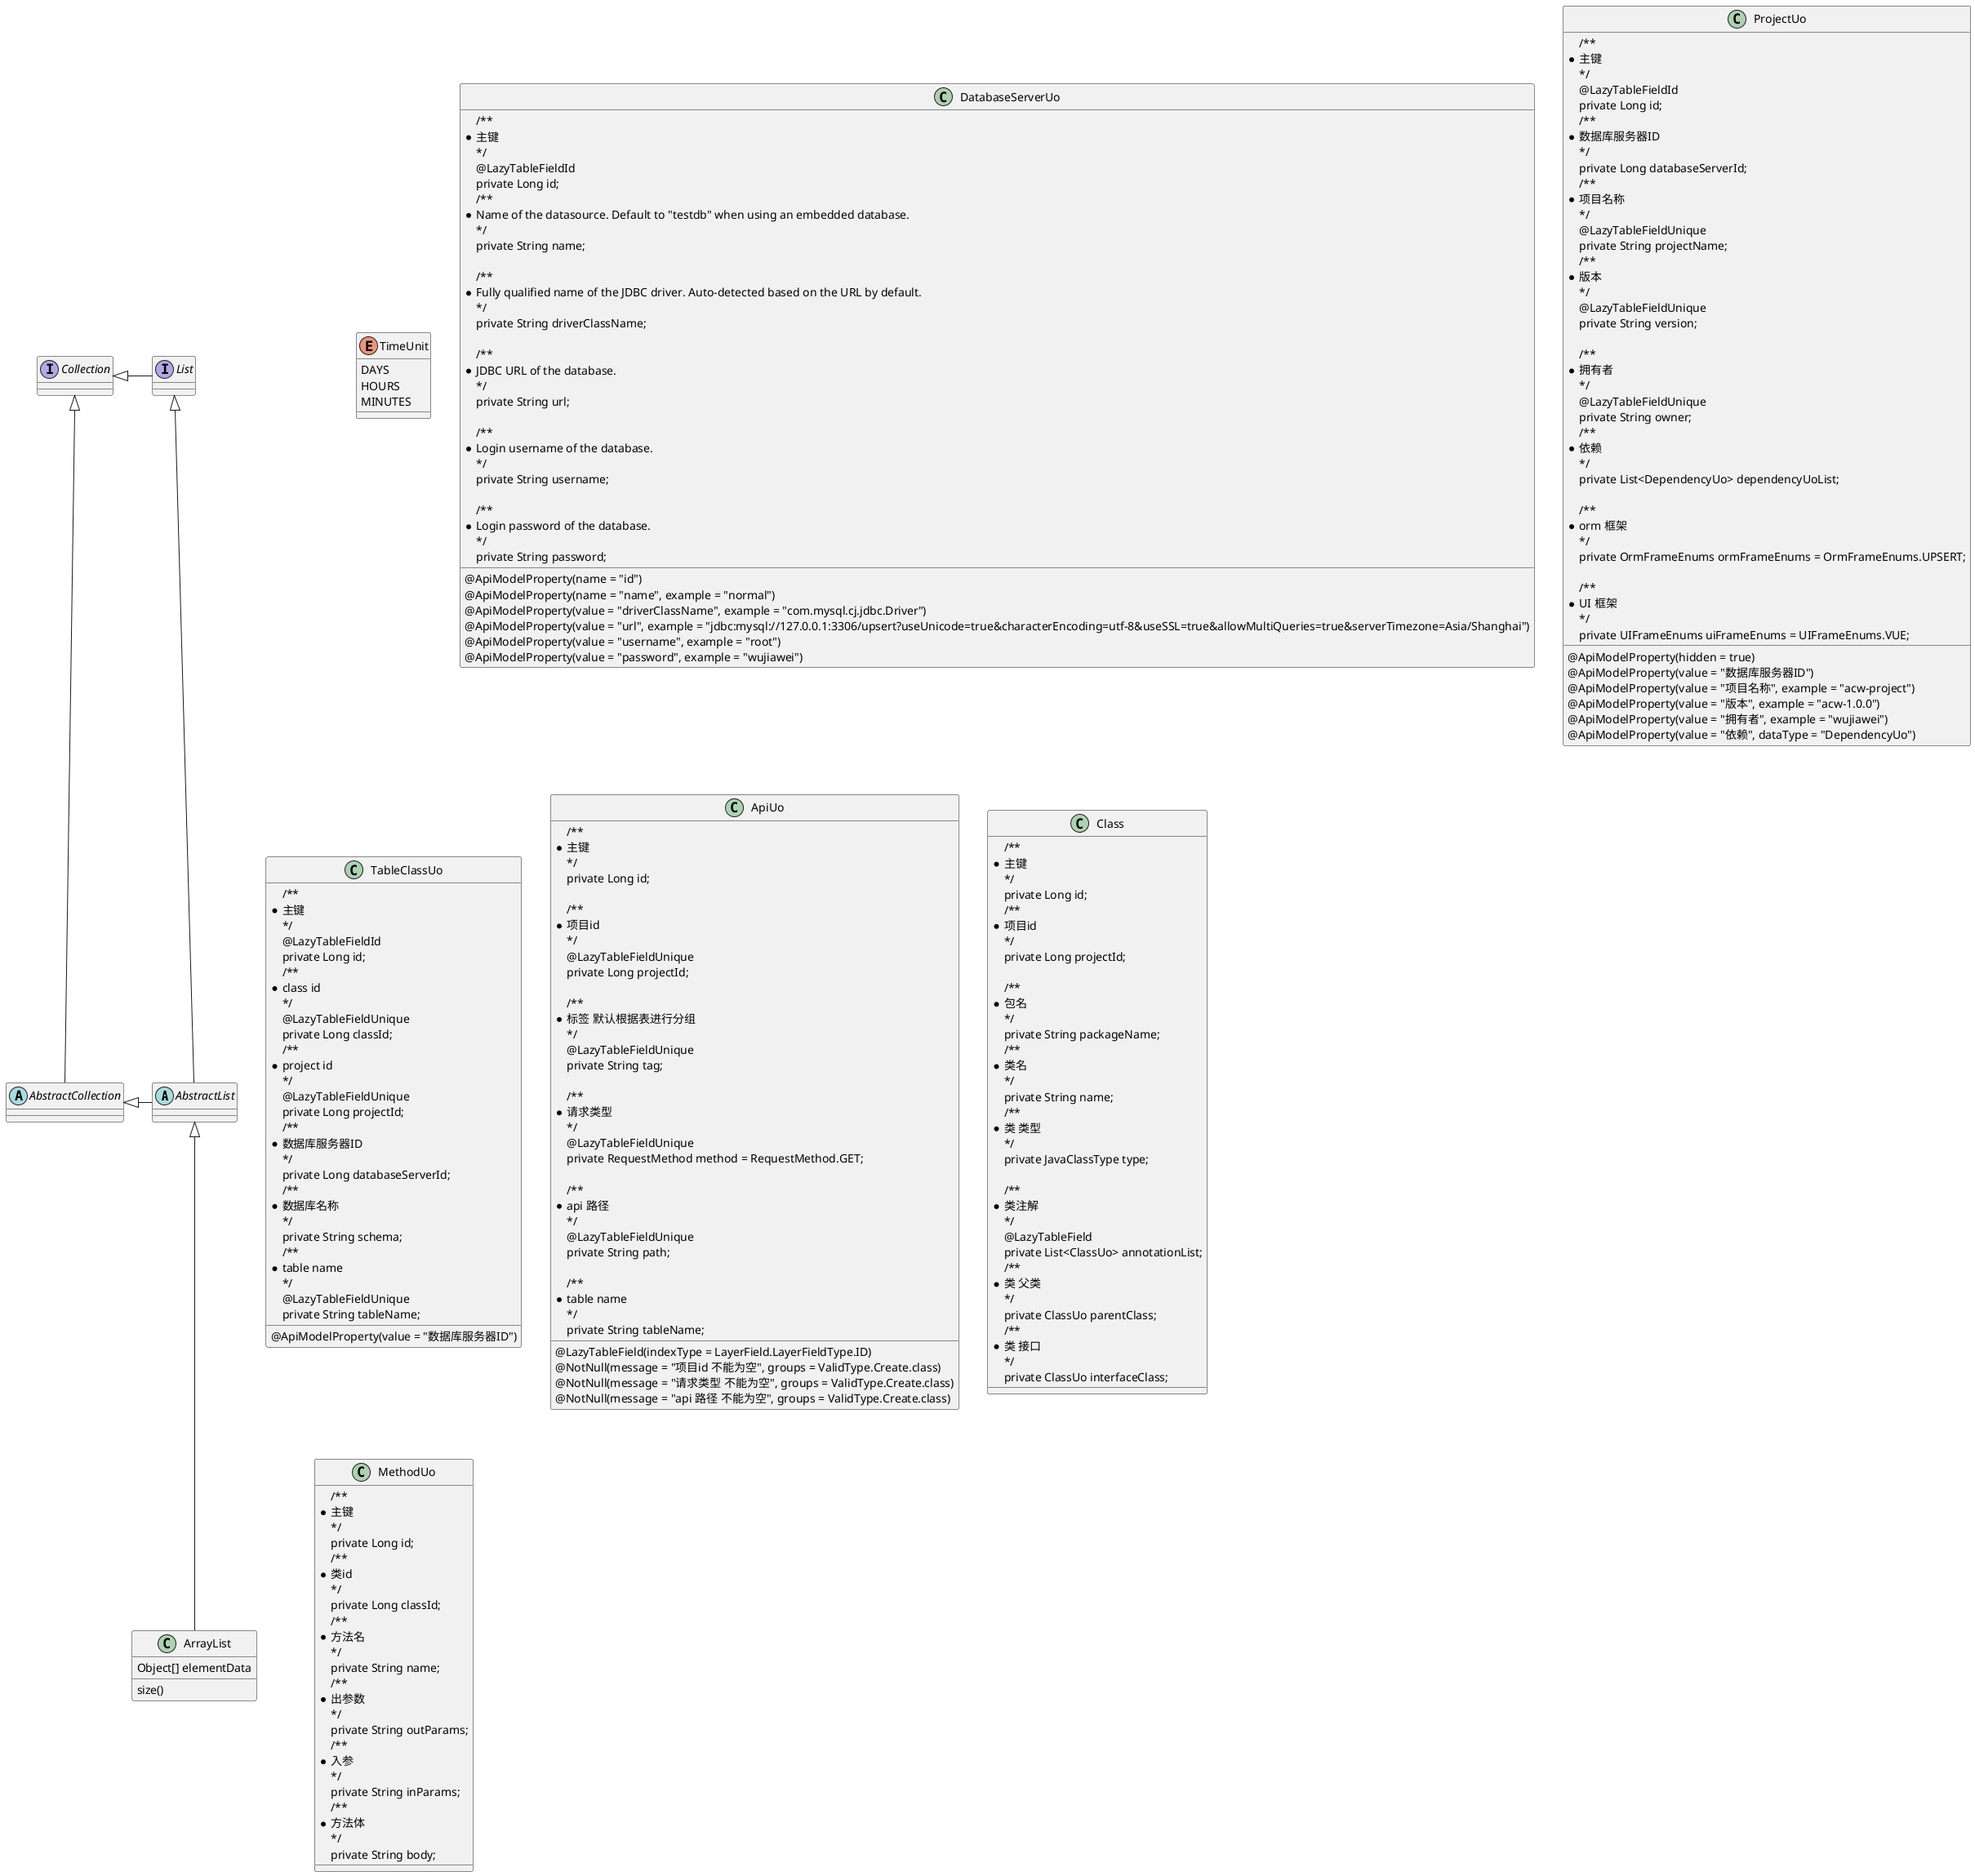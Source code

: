@startuml
'https://plantuml.com/class-diagram

abstract class AbstractList
abstract AbstractCollection
interface List
interface Collection

List <|-- AbstractList
Collection <|-- AbstractCollection

Collection <|- List
AbstractCollection <|- AbstractList
AbstractList <|-- ArrayList

class ArrayList {
Object[] elementData
size()
}

enum TimeUnit {
DAYS
HOURS
MINUTES
}

 class DatabaseServerUo {

    /**
     * 主键
     */
    @LazyTableFieldId
    @ApiModelProperty(name = "id")
    private Long id;
    /**
     * Name of the datasource. Default to "testdb" when using an embedded database.
     */
    @ApiModelProperty(name = "name", example = "normal")
    private String name;

    /**
     * Fully qualified name of the JDBC driver. Auto-detected based on the URL by default.
     */
    @ApiModelProperty(value = "driverClassName", example = "com.mysql.cj.jdbc.Driver")
    private String driverClassName;

    /**
     * JDBC URL of the database.
     */
    @ApiModelProperty(value = "url", example = "jdbc:mysql://127.0.0.1:3306/upsert?useUnicode=true&characterEncoding=utf-8&useSSL=true&allowMultiQueries=true&serverTimezone=Asia/Shanghai")
    private String url;

    /**
     * Login username of the database.
     */
    @ApiModelProperty(value = "username", example = "root")
    private String username;

    /**
     * Login password of the database.
     */
    @ApiModelProperty(value = "password", example = "wujiawei")
    private String password;


}

class ProjectUo {
    /**
     * 主键
     */
    @LazyTableFieldId
    @ApiModelProperty(hidden = true)
    private Long id;
    /**
    *数据库服务器ID
    */
    @ApiModelProperty(value = "数据库服务器ID")
    private Long databaseServerId;
    /**
     * 项目名称
     */
    @LazyTableFieldUnique
    @ApiModelProperty(value = "项目名称", example = "acw-project")
    private String projectName;
    /**
     * 版本
     */
    @LazyTableFieldUnique
    @ApiModelProperty(value = "版本", example = "acw-1.0.0")
    private String version;

    /**
     * 拥有者
     */
    @LazyTableFieldUnique
    @ApiModelProperty(value = "拥有者", example = "wujiawei")
    private String owner;
    /**
     * 依赖
     */
    @ApiModelProperty(value = "依赖", dataType = "DependencyUo")
    private List<DependencyUo> dependencyUoList;

    /**
     * orm 框架
     */
    private OrmFrameEnums ormFrameEnums = OrmFrameEnums.UPSERT;

    /**
     * UI 框架
     */
    private UIFrameEnums uiFrameEnums = UIFrameEnums.VUE;

}

class TableClassUo {

    /**
     * 主键
     */
    @LazyTableFieldId
    private Long id;
    /**
     * class id
     */
    @LazyTableFieldUnique
    private Long classId;
    /**
     * project id
     */
    @LazyTableFieldUnique
    private Long projectId;
    /**
     * 数据库服务器ID
     */
    @ApiModelProperty(value = "数据库服务器ID")
    private Long databaseServerId;
    /**
     * 数据库名称
     */
    private String schema;
    /**
     * table name
     */
    @LazyTableFieldUnique
    private String tableName;

}

 class ApiUo {
    /**
     * 主键
     */
    @LazyTableField(indexType = LayerField.LayerFieldType.ID)
    private Long id;

    /**
     * 项目id
     */
    @LazyTableFieldUnique
    @NotNull(message = "项目id 不能为空", groups = ValidType.Create.class)
    private Long projectId;

    /**
     * 标签 默认根据表进行分组
     */
    @LazyTableFieldUnique
    private String tag;

    /**
     * 请求类型
     */
    @LazyTableFieldUnique
    @NotNull(message = "请求类型 不能为空", groups = ValidType.Create.class)
    private RequestMethod method = RequestMethod.GET;

    /**
     * api 路径
     */
    @LazyTableFieldUnique
    @NotNull(message = "api 路径 不能为空", groups = ValidType.Create.class)
    private String path;

    /**
     * table name
     */
    private String tableName;


}
class Class{
    /**
     * 主键
     */
    private Long id;
    /**
     * 项目id
     */
    private Long projectId;

    /**
     * 包名
     */
    private String packageName;
    /**
     * 类名
     */
    private String name;
    /**
     * 类 类型
     */
    private JavaClassType type;

    /**
     * 类注解
     */
    @LazyTableField
    private List<ClassUo> annotationList;
    /**
     * 类 父类
     */
    private ClassUo parentClass;
    /**
     * 类 接口
     */
    private ClassUo interfaceClass;
}


 class MethodUo {
    /**
     * 主键
     */
    private Long id;
    /**
     * 类id
     */
    private Long classId;
    /**
     * 方法名
     */
    private String name;
    /**
     * 出参数
     */
    private String outParams;
    /**
     * 入参
     */
    private String inParams;
    /**
     * 方法体
     */
    private String body;

}



@enduml